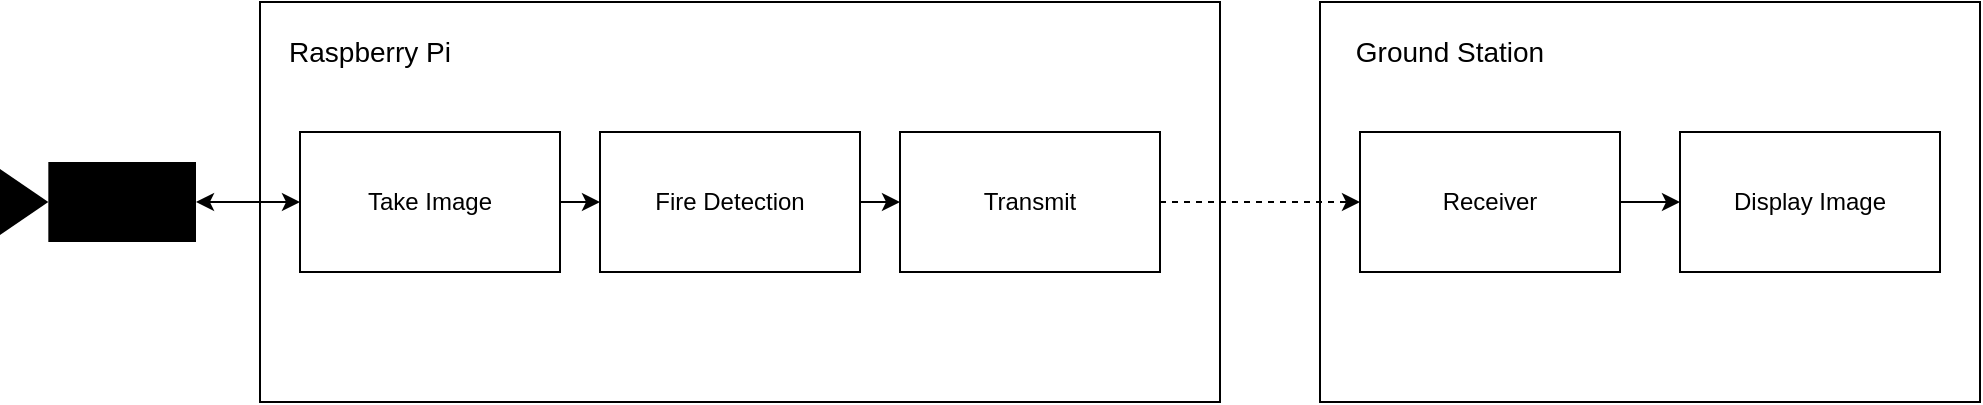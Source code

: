 <mxfile version="17.4.2" type="github">
  <diagram id="ZlZTLl9qBm76-yumSMIl" name="Page-1">
    <mxGraphModel dx="1422" dy="732" grid="1" gridSize="10" guides="1" tooltips="1" connect="1" arrows="1" fold="1" page="1" pageScale="1" pageWidth="850" pageHeight="1100" math="0" shadow="0">
      <root>
        <mxCell id="0" />
        <mxCell id="1" parent="0" />
        <mxCell id="5bI8XY3w1S8-RSY9WLTQ-2" value="" style="rounded=0;whiteSpace=wrap;html=1;fillColor=none;" vertex="1" parent="1">
          <mxGeometry x="150" y="280" width="480" height="200" as="geometry" />
        </mxCell>
        <mxCell id="5bI8XY3w1S8-RSY9WLTQ-3" value="Fire Detection" style="rounded=0;whiteSpace=wrap;html=1;" vertex="1" parent="1">
          <mxGeometry x="320" y="345" width="130" height="70" as="geometry" />
        </mxCell>
        <mxCell id="5bI8XY3w1S8-RSY9WLTQ-4" value="Take Image" style="rounded=0;whiteSpace=wrap;html=1;" vertex="1" parent="1">
          <mxGeometry x="170" y="345" width="130" height="70" as="geometry" />
        </mxCell>
        <mxCell id="5bI8XY3w1S8-RSY9WLTQ-5" value="Transmit" style="rounded=0;whiteSpace=wrap;html=1;" vertex="1" parent="1">
          <mxGeometry x="470" y="345" width="130" height="70" as="geometry" />
        </mxCell>
        <mxCell id="5bI8XY3w1S8-RSY9WLTQ-6" value="&lt;font style=&quot;font-size: 14px&quot;&gt;Raspberry Pi&lt;/font&gt;" style="text;html=1;strokeColor=none;fillColor=none;align=center;verticalAlign=middle;whiteSpace=wrap;rounded=0;" vertex="1" parent="1">
          <mxGeometry x="160" y="290" width="90" height="30" as="geometry" />
        </mxCell>
        <mxCell id="5bI8XY3w1S8-RSY9WLTQ-7" value="" style="endArrow=classic;html=1;rounded=0;fontSize=14;entryX=0;entryY=0.5;entryDx=0;entryDy=0;" edge="1" parent="1" source="5bI8XY3w1S8-RSY9WLTQ-4" target="5bI8XY3w1S8-RSY9WLTQ-3">
          <mxGeometry width="50" height="50" relative="1" as="geometry">
            <mxPoint x="450" y="400" as="sourcePoint" />
            <mxPoint x="500" y="350" as="targetPoint" />
          </mxGeometry>
        </mxCell>
        <mxCell id="5bI8XY3w1S8-RSY9WLTQ-8" value="" style="endArrow=classic;html=1;rounded=0;fontSize=14;exitX=1;exitY=0.5;exitDx=0;exitDy=0;entryX=0;entryY=0.5;entryDx=0;entryDy=0;" edge="1" parent="1" source="5bI8XY3w1S8-RSY9WLTQ-3" target="5bI8XY3w1S8-RSY9WLTQ-5">
          <mxGeometry width="50" height="50" relative="1" as="geometry">
            <mxPoint x="450" y="400" as="sourcePoint" />
            <mxPoint x="500" y="350" as="targetPoint" />
          </mxGeometry>
        </mxCell>
        <mxCell id="5bI8XY3w1S8-RSY9WLTQ-9" value="" style="shape=mxgraph.signs.tech.video_camera;html=1;pointerEvents=1;fillColor=#000000;strokeColor=none;verticalLabelPosition=bottom;verticalAlign=top;align=center;fontSize=14;rotation=-180;" vertex="1" parent="1">
          <mxGeometry x="20" y="360" width="98" height="40" as="geometry" />
        </mxCell>
        <mxCell id="5bI8XY3w1S8-RSY9WLTQ-10" value="" style="endArrow=classic;startArrow=classic;html=1;rounded=0;fontSize=14;exitX=0;exitY=0.5;exitDx=0;exitDy=0;exitPerimeter=0;entryX=0;entryY=0.5;entryDx=0;entryDy=0;" edge="1" parent="1" source="5bI8XY3w1S8-RSY9WLTQ-9" target="5bI8XY3w1S8-RSY9WLTQ-4">
          <mxGeometry width="50" height="50" relative="1" as="geometry">
            <mxPoint x="400" y="400" as="sourcePoint" />
            <mxPoint x="450" y="350" as="targetPoint" />
          </mxGeometry>
        </mxCell>
        <mxCell id="5bI8XY3w1S8-RSY9WLTQ-11" value="" style="endArrow=classic;html=1;rounded=0;fontSize=14;jumpStyle=none;dashed=1;exitX=1;exitY=0.5;exitDx=0;exitDy=0;entryX=0;entryY=0.5;entryDx=0;entryDy=0;" edge="1" parent="1" source="5bI8XY3w1S8-RSY9WLTQ-5" target="5bI8XY3w1S8-RSY9WLTQ-14">
          <mxGeometry width="50" height="50" relative="1" as="geometry">
            <mxPoint x="620" y="380" as="sourcePoint" />
            <mxPoint x="710" y="380" as="targetPoint" />
          </mxGeometry>
        </mxCell>
        <mxCell id="5bI8XY3w1S8-RSY9WLTQ-12" value="" style="rounded=0;whiteSpace=wrap;html=1;fontSize=14;fillColor=none;" vertex="1" parent="1">
          <mxGeometry x="680" y="280" width="330" height="200" as="geometry" />
        </mxCell>
        <mxCell id="5bI8XY3w1S8-RSY9WLTQ-14" value="Receiver" style="rounded=0;whiteSpace=wrap;html=1;" vertex="1" parent="1">
          <mxGeometry x="700" y="345" width="130" height="70" as="geometry" />
        </mxCell>
        <mxCell id="5bI8XY3w1S8-RSY9WLTQ-15" value="Display Image" style="rounded=0;whiteSpace=wrap;html=1;" vertex="1" parent="1">
          <mxGeometry x="860" y="345" width="130" height="70" as="geometry" />
        </mxCell>
        <mxCell id="5bI8XY3w1S8-RSY9WLTQ-16" value="" style="endArrow=classic;html=1;rounded=0;fontSize=14;jumpStyle=none;exitX=1;exitY=0.5;exitDx=0;exitDy=0;" edge="1" parent="1" source="5bI8XY3w1S8-RSY9WLTQ-14" target="5bI8XY3w1S8-RSY9WLTQ-15">
          <mxGeometry width="50" height="50" relative="1" as="geometry">
            <mxPoint x="590" y="460" as="sourcePoint" />
            <mxPoint x="640" y="410" as="targetPoint" />
          </mxGeometry>
        </mxCell>
        <mxCell id="5bI8XY3w1S8-RSY9WLTQ-17" value="Ground Station" style="text;html=1;strokeColor=none;fillColor=none;align=center;verticalAlign=middle;whiteSpace=wrap;rounded=0;fontSize=14;" vertex="1" parent="1">
          <mxGeometry x="690" y="290" width="110" height="30" as="geometry" />
        </mxCell>
      </root>
    </mxGraphModel>
  </diagram>
</mxfile>
